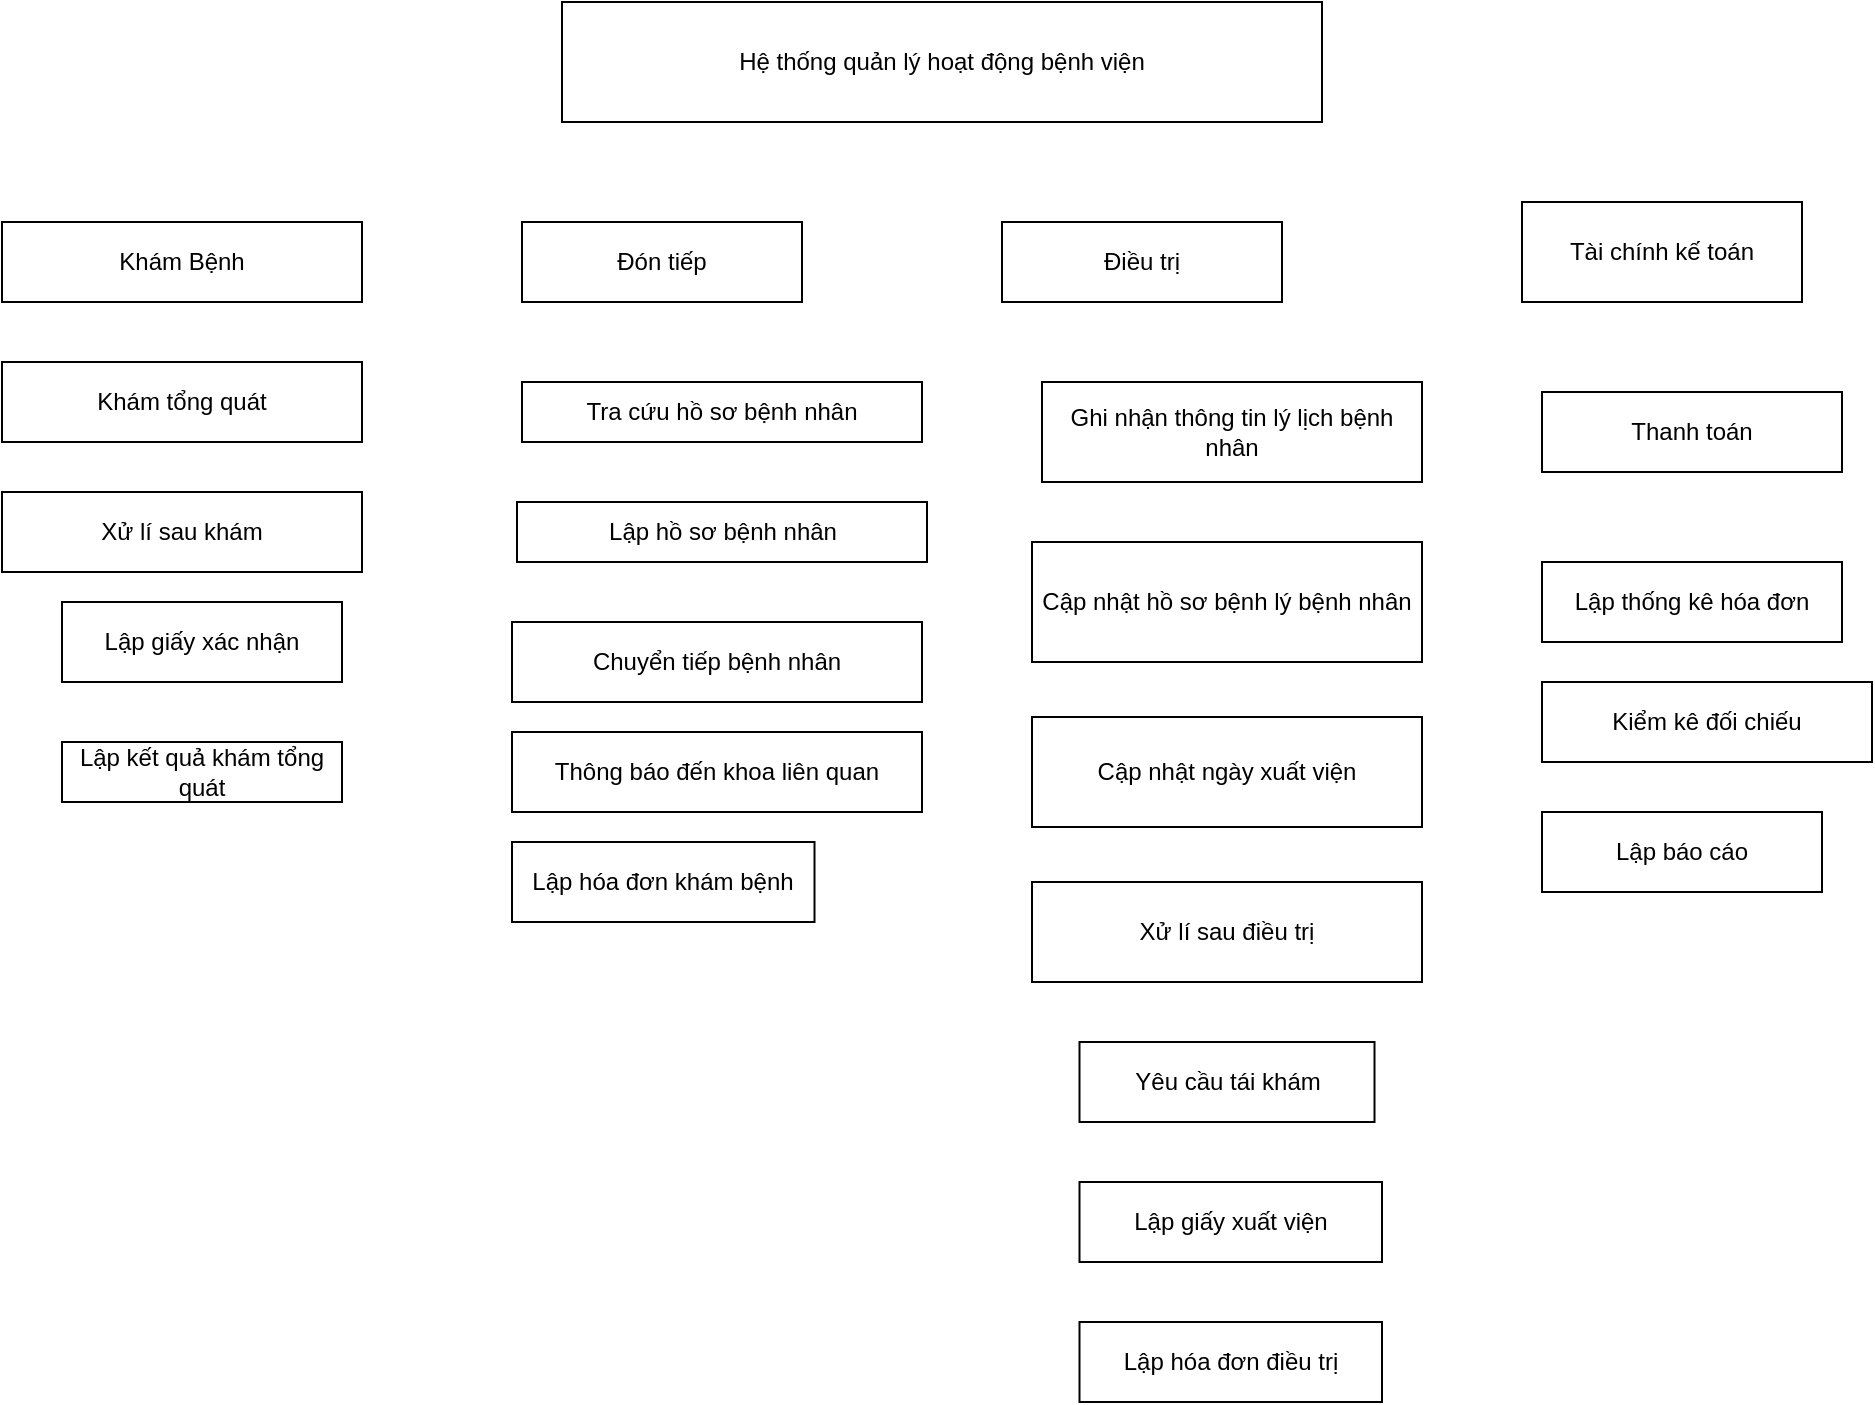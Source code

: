 <mxfile version="13.9.6" type="github">
  <diagram id="KvaNWkCoYmiCyT0ZWtry" name="Page-1">
    <mxGraphModel dx="1019" dy="519" grid="1" gridSize="10" guides="1" tooltips="1" connect="1" arrows="1" fold="1" page="1" pageScale="1" pageWidth="850" pageHeight="1100" math="0" shadow="0">
      <root>
        <mxCell id="0" />
        <mxCell id="1" parent="0" />
        <mxCell id="vkGjbb_7PXERbVB5Fccl-1" value="Hệ thống quản lý hoạt động bệnh viện" style="rounded=0;whiteSpace=wrap;html=1;" parent="1" vertex="1">
          <mxGeometry x="300" y="10" width="380" height="60" as="geometry" />
        </mxCell>
        <mxCell id="vkGjbb_7PXERbVB5Fccl-2" value="Khám Bệnh" style="rounded=0;whiteSpace=wrap;html=1;" parent="1" vertex="1">
          <mxGeometry x="20" y="120" width="180" height="40" as="geometry" />
        </mxCell>
        <mxCell id="vkGjbb_7PXERbVB5Fccl-3" value="Khám tổng quát" style="rounded=0;whiteSpace=wrap;html=1;" parent="1" vertex="1">
          <mxGeometry x="20" y="190" width="180" height="40" as="geometry" />
        </mxCell>
        <mxCell id="vkGjbb_7PXERbVB5Fccl-4" value="Xử lí sau khám" style="rounded=0;whiteSpace=wrap;html=1;" parent="1" vertex="1">
          <mxGeometry x="20" y="255" width="180" height="40" as="geometry" />
        </mxCell>
        <mxCell id="vkGjbb_7PXERbVB5Fccl-5" value="Đón tiếp" style="rounded=0;whiteSpace=wrap;html=1;" parent="1" vertex="1">
          <mxGeometry x="280" y="120" width="140" height="40" as="geometry" />
        </mxCell>
        <mxCell id="vkGjbb_7PXERbVB5Fccl-6" value="Tra cứu hồ sơ bệnh nhân" style="rounded=0;whiteSpace=wrap;html=1;" parent="1" vertex="1">
          <mxGeometry x="280" y="200" width="200" height="30" as="geometry" />
        </mxCell>
        <mxCell id="vkGjbb_7PXERbVB5Fccl-7" value="Lập hồ sơ bệnh nhân" style="rounded=0;whiteSpace=wrap;html=1;" parent="1" vertex="1">
          <mxGeometry x="277.5" y="260" width="205" height="30" as="geometry" />
        </mxCell>
        <mxCell id="vkGjbb_7PXERbVB5Fccl-8" value="Chuyển tiếp bệnh nhân" style="rounded=0;whiteSpace=wrap;html=1;" parent="1" vertex="1">
          <mxGeometry x="275" y="320" width="205" height="40" as="geometry" />
        </mxCell>
        <mxCell id="vkGjbb_7PXERbVB5Fccl-9" value="Lập giấy xác nhận" style="rounded=0;whiteSpace=wrap;html=1;" parent="1" vertex="1">
          <mxGeometry x="50" y="310" width="140" height="40" as="geometry" />
        </mxCell>
        <mxCell id="vkGjbb_7PXERbVB5Fccl-10" value="Lập kết quả khám tổng quát" style="rounded=0;whiteSpace=wrap;html=1;" parent="1" vertex="1">
          <mxGeometry x="50" y="380" width="140" height="30" as="geometry" />
        </mxCell>
        <mxCell id="vkGjbb_7PXERbVB5Fccl-14" value="Điều trị" style="rounded=0;whiteSpace=wrap;html=1;" parent="1" vertex="1">
          <mxGeometry x="520" y="120" width="140" height="40" as="geometry" />
        </mxCell>
        <mxCell id="vkGjbb_7PXERbVB5Fccl-20" value="Ghi nhận thông tin lý lịch bệnh nhân" style="rounded=0;whiteSpace=wrap;html=1;" parent="1" vertex="1">
          <mxGeometry x="540" y="200" width="190" height="50" as="geometry" />
        </mxCell>
        <mxCell id="vkGjbb_7PXERbVB5Fccl-21" value="Cập nhật hồ sơ bệnh lý bệnh nhân" style="rounded=0;whiteSpace=wrap;html=1;" parent="1" vertex="1">
          <mxGeometry x="535" y="280" width="195" height="60" as="geometry" />
        </mxCell>
        <mxCell id="vkGjbb_7PXERbVB5Fccl-22" value="Cập nhật ngày xuất viện" style="rounded=0;whiteSpace=wrap;html=1;" parent="1" vertex="1">
          <mxGeometry x="535" y="367.5" width="195" height="55" as="geometry" />
        </mxCell>
        <mxCell id="vkGjbb_7PXERbVB5Fccl-23" value="Xử lí sau điều trị" style="rounded=0;whiteSpace=wrap;html=1;" parent="1" vertex="1">
          <mxGeometry x="535" y="450" width="195" height="50" as="geometry" />
        </mxCell>
        <mxCell id="vkGjbb_7PXERbVB5Fccl-24" value="Yêu cầu tái khám" style="rounded=0;whiteSpace=wrap;html=1;" parent="1" vertex="1">
          <mxGeometry x="558.75" y="530" width="147.5" height="40" as="geometry" />
        </mxCell>
        <mxCell id="vkGjbb_7PXERbVB5Fccl-25" value="Lập giấy xuất viện" style="rounded=0;whiteSpace=wrap;html=1;" parent="1" vertex="1">
          <mxGeometry x="558.75" y="600" width="151.25" height="40" as="geometry" />
        </mxCell>
        <mxCell id="vkGjbb_7PXERbVB5Fccl-26" value="Lập hóa đơn điều trị" style="rounded=0;whiteSpace=wrap;html=1;" parent="1" vertex="1">
          <mxGeometry x="558.75" y="670" width="151.25" height="40" as="geometry" />
        </mxCell>
        <mxCell id="vkGjbb_7PXERbVB5Fccl-27" value="Tài chính kế toán" style="rounded=0;whiteSpace=wrap;html=1;" parent="1" vertex="1">
          <mxGeometry x="780" y="110" width="140" height="50" as="geometry" />
        </mxCell>
        <mxCell id="vkGjbb_7PXERbVB5Fccl-28" value="Lập thống kê hóa đơn" style="rounded=0;whiteSpace=wrap;html=1;" parent="1" vertex="1">
          <mxGeometry x="790" y="290" width="150" height="40" as="geometry" />
        </mxCell>
        <mxCell id="vkGjbb_7PXERbVB5Fccl-29" value="Kiểm kê đối chiếu" style="rounded=0;whiteSpace=wrap;html=1;" parent="1" vertex="1">
          <mxGeometry x="790" y="350" width="165" height="40" as="geometry" />
        </mxCell>
        <mxCell id="vkGjbb_7PXERbVB5Fccl-30" value="Lập báo cáo" style="rounded=0;whiteSpace=wrap;html=1;" parent="1" vertex="1">
          <mxGeometry x="790" y="415" width="140" height="40" as="geometry" />
        </mxCell>
        <mxCell id="1rvTci8TLG_Ej2rMH8-D-1" value="Lập hóa đơn khám bệnh" style="rounded=0;whiteSpace=wrap;html=1;" vertex="1" parent="1">
          <mxGeometry x="275" y="430" width="151.25" height="40" as="geometry" />
        </mxCell>
        <mxCell id="1rvTci8TLG_Ej2rMH8-D-2" value="Thông báo đến khoa liên quan" style="rounded=0;whiteSpace=wrap;html=1;" vertex="1" parent="1">
          <mxGeometry x="275" y="375" width="205" height="40" as="geometry" />
        </mxCell>
        <mxCell id="1rvTci8TLG_Ej2rMH8-D-3" value="Thanh toán" style="rounded=0;whiteSpace=wrap;html=1;" vertex="1" parent="1">
          <mxGeometry x="790" y="205" width="150" height="40" as="geometry" />
        </mxCell>
      </root>
    </mxGraphModel>
  </diagram>
</mxfile>
